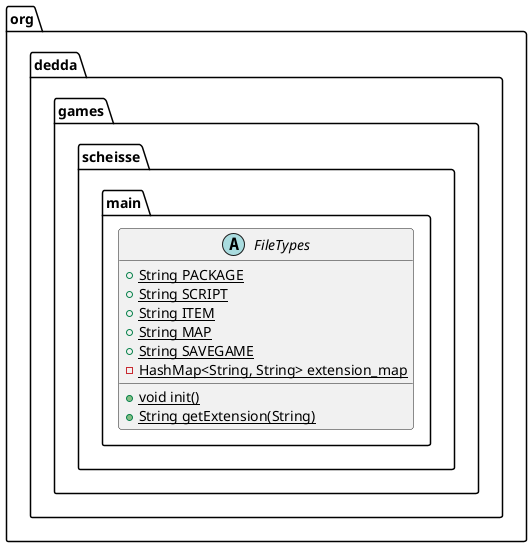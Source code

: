 @startuml
abstract class org.dedda.games.scheisse.main.FileTypes{
    + {static} String PACKAGE
    + {static} String SCRIPT
    + {static} String ITEM
    + {static} String MAP
    + {static} String SAVEGAME
    - {static} HashMap<String, String> extension_map
    + {static} void init()
    + {static} String getExtension(String)
}
@enduml